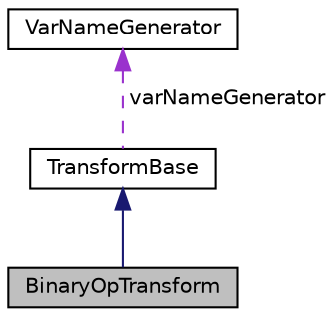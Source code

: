 digraph "BinaryOpTransform"
{
 // LATEX_PDF_SIZE
  edge [fontname="Helvetica",fontsize="10",labelfontname="Helvetica",labelfontsize="10"];
  node [fontname="Helvetica",fontsize="10",shape=record];
  Node1 [label="BinaryOpTransform",height=0.2,width=0.4,color="black", fillcolor="grey75", style="filled", fontcolor="black",tooltip=" "];
  Node2 -> Node1 [dir="back",color="midnightblue",fontsize="10",style="solid",fontname="Helvetica"];
  Node2 [label="TransformBase",height=0.2,width=0.4,color="black", fillcolor="white", style="filled",URL="$classTransformBase.html",tooltip=" "];
  Node3 -> Node2 [dir="back",color="darkorchid3",fontsize="10",style="dashed",label=" varNameGenerator" ,fontname="Helvetica"];
  Node3 [label="VarNameGenerator",height=0.2,width=0.4,color="black", fillcolor="white", style="filled",URL="$classVarNameGenerator.html",tooltip=" "];
}
